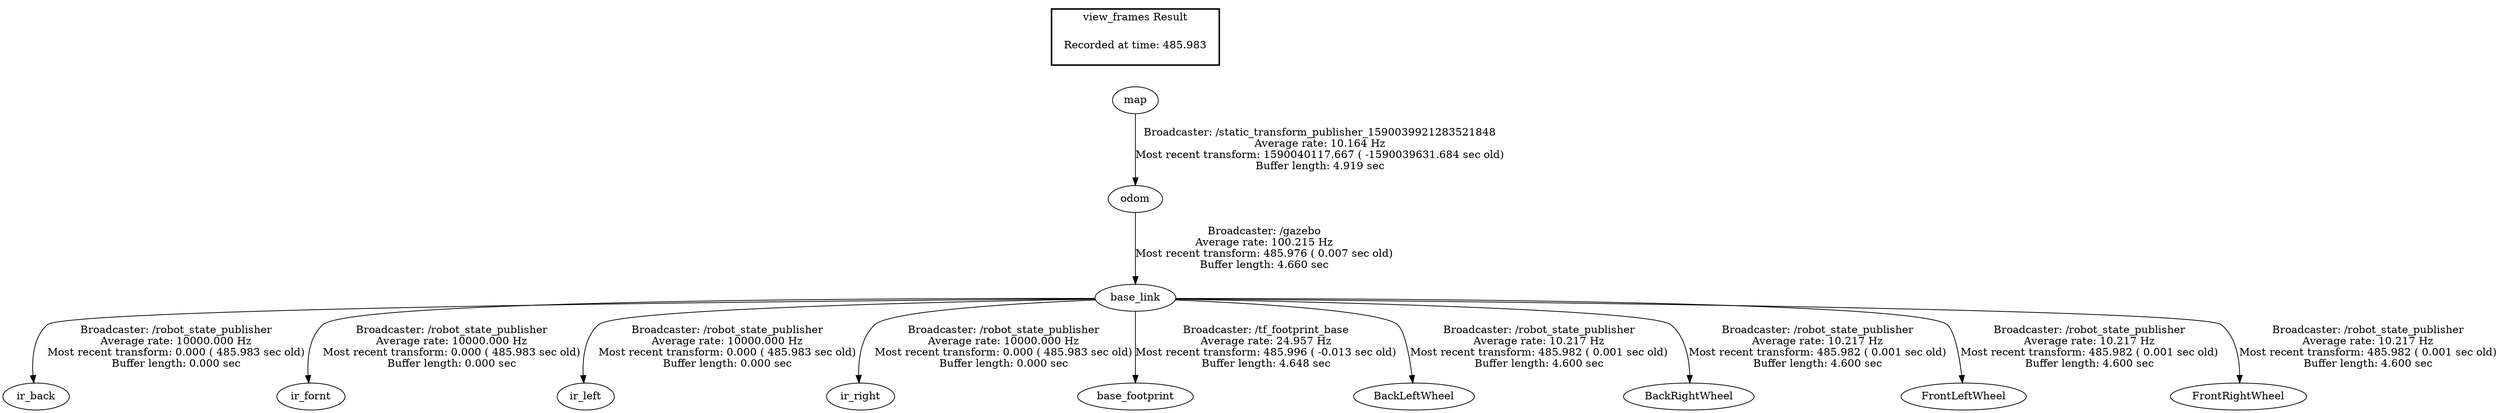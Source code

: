 digraph G {
"base_link" -> "ir_back"[label="Broadcaster: /robot_state_publisher\nAverage rate: 10000.000 Hz\nMost recent transform: 0.000 ( 485.983 sec old)\nBuffer length: 0.000 sec\n"];
"odom" -> "base_link"[label="Broadcaster: /gazebo\nAverage rate: 100.215 Hz\nMost recent transform: 485.976 ( 0.007 sec old)\nBuffer length: 4.660 sec\n"];
"base_link" -> "ir_fornt"[label="Broadcaster: /robot_state_publisher\nAverage rate: 10000.000 Hz\nMost recent transform: 0.000 ( 485.983 sec old)\nBuffer length: 0.000 sec\n"];
"base_link" -> "ir_left"[label="Broadcaster: /robot_state_publisher\nAverage rate: 10000.000 Hz\nMost recent transform: 0.000 ( 485.983 sec old)\nBuffer length: 0.000 sec\n"];
"base_link" -> "ir_right"[label="Broadcaster: /robot_state_publisher\nAverage rate: 10000.000 Hz\nMost recent transform: 0.000 ( 485.983 sec old)\nBuffer length: 0.000 sec\n"];
"map" -> "odom"[label="Broadcaster: /static_transform_publisher_1590039921283521848\nAverage rate: 10.164 Hz\nMost recent transform: 1590040117.667 ( -1590039631.684 sec old)\nBuffer length: 4.919 sec\n"];
"base_link" -> "base_footprint"[label="Broadcaster: /tf_footprint_base\nAverage rate: 24.957 Hz\nMost recent transform: 485.996 ( -0.013 sec old)\nBuffer length: 4.648 sec\n"];
"base_link" -> "BackLeftWheel"[label="Broadcaster: /robot_state_publisher\nAverage rate: 10.217 Hz\nMost recent transform: 485.982 ( 0.001 sec old)\nBuffer length: 4.600 sec\n"];
"base_link" -> "BackRightWheel"[label="Broadcaster: /robot_state_publisher\nAverage rate: 10.217 Hz\nMost recent transform: 485.982 ( 0.001 sec old)\nBuffer length: 4.600 sec\n"];
"base_link" -> "FrontLeftWheel"[label="Broadcaster: /robot_state_publisher\nAverage rate: 10.217 Hz\nMost recent transform: 485.982 ( 0.001 sec old)\nBuffer length: 4.600 sec\n"];
"base_link" -> "FrontRightWheel"[label="Broadcaster: /robot_state_publisher\nAverage rate: 10.217 Hz\nMost recent transform: 485.982 ( 0.001 sec old)\nBuffer length: 4.600 sec\n"];
edge [style=invis];
 subgraph cluster_legend { style=bold; color=black; label ="view_frames Result";
"Recorded at time: 485.983"[ shape=plaintext ] ;
 }->"map";
}